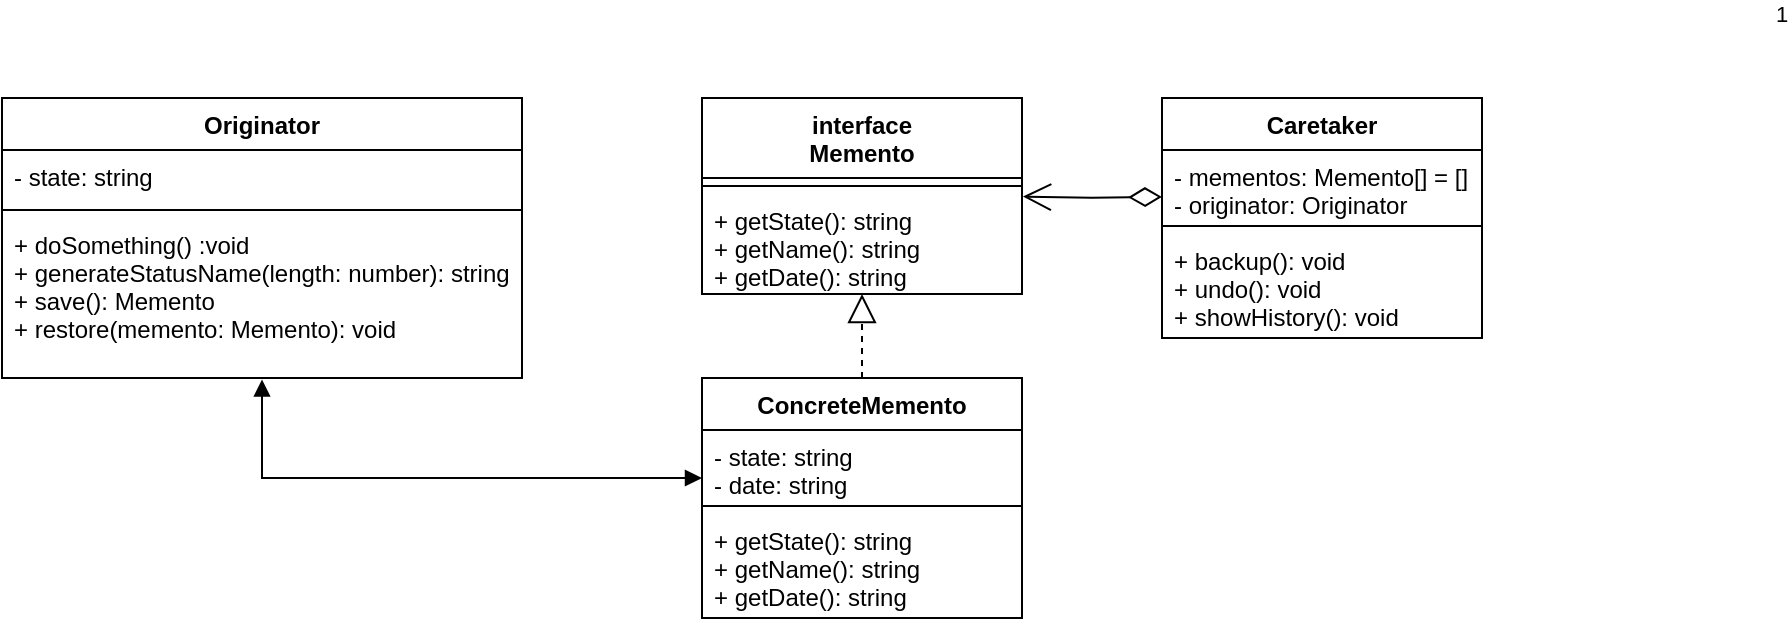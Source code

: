 <mxfile version="20.5.1" type="device"><diagram id="gGzuJLGnT6vpB-0atRcg" name="Страница 1"><mxGraphModel dx="823" dy="451" grid="1" gridSize="10" guides="1" tooltips="1" connect="1" arrows="1" fold="1" page="1" pageScale="1" pageWidth="413" pageHeight="291" math="0" shadow="0"><root><mxCell id="0"/><mxCell id="1" parent="0"/><mxCell id="L1ao2eUgIY1CUgR4Y-NH-1" value="Originator" style="swimlane;fontStyle=1;align=center;verticalAlign=top;childLayout=stackLayout;horizontal=1;startSize=26;horizontalStack=0;resizeParent=1;resizeParentMax=0;resizeLast=0;collapsible=1;marginBottom=0;" vertex="1" parent="1"><mxGeometry x="260" y="80" width="260" height="140" as="geometry"/></mxCell><mxCell id="L1ao2eUgIY1CUgR4Y-NH-2" value="- state: string" style="text;strokeColor=none;fillColor=none;align=left;verticalAlign=top;spacingLeft=4;spacingRight=4;overflow=hidden;rotatable=0;points=[[0,0.5],[1,0.5]];portConstraint=eastwest;" vertex="1" parent="L1ao2eUgIY1CUgR4Y-NH-1"><mxGeometry y="26" width="260" height="26" as="geometry"/></mxCell><mxCell id="L1ao2eUgIY1CUgR4Y-NH-3" value="" style="line;strokeWidth=1;fillColor=none;align=left;verticalAlign=middle;spacingTop=-1;spacingLeft=3;spacingRight=3;rotatable=0;labelPosition=right;points=[];portConstraint=eastwest;strokeColor=inherit;" vertex="1" parent="L1ao2eUgIY1CUgR4Y-NH-1"><mxGeometry y="52" width="260" height="8" as="geometry"/></mxCell><mxCell id="L1ao2eUgIY1CUgR4Y-NH-4" value="+ doSomething() :void&#10;+ generateStatusName(length: number): string&#10;+ save(): Memento&#10;+ restore(memento: Memento): void" style="text;strokeColor=none;fillColor=none;align=left;verticalAlign=top;spacingLeft=4;spacingRight=4;overflow=hidden;rotatable=0;points=[[0,0.5],[1,0.5]];portConstraint=eastwest;" vertex="1" parent="L1ao2eUgIY1CUgR4Y-NH-1"><mxGeometry y="60" width="260" height="80" as="geometry"/></mxCell><mxCell id="L1ao2eUgIY1CUgR4Y-NH-5" value="interface&#10;Memento" style="swimlane;fontStyle=1;align=center;verticalAlign=top;childLayout=stackLayout;horizontal=1;startSize=40;horizontalStack=0;resizeParent=1;resizeParentMax=0;resizeLast=0;collapsible=1;marginBottom=0;" vertex="1" parent="1"><mxGeometry x="610" y="80" width="160" height="98" as="geometry"/></mxCell><mxCell id="L1ao2eUgIY1CUgR4Y-NH-7" value="" style="line;strokeWidth=1;fillColor=none;align=left;verticalAlign=middle;spacingTop=-1;spacingLeft=3;spacingRight=3;rotatable=0;labelPosition=right;points=[];portConstraint=eastwest;strokeColor=inherit;" vertex="1" parent="L1ao2eUgIY1CUgR4Y-NH-5"><mxGeometry y="40" width="160" height="8" as="geometry"/></mxCell><mxCell id="L1ao2eUgIY1CUgR4Y-NH-19" value="1" style="endArrow=open;html=1;endSize=12;startArrow=diamondThin;startSize=14;startFill=0;edgeStyle=orthogonalEdgeStyle;align=left;verticalAlign=bottom;rounded=0;entryX=1.003;entryY=0.026;entryDx=0;entryDy=0;entryPerimeter=0;" edge="1" parent="L1ao2eUgIY1CUgR4Y-NH-5" target="L1ao2eUgIY1CUgR4Y-NH-8"><mxGeometry x="-1" y="-320" relative="1" as="geometry"><mxPoint x="230" y="49.44" as="sourcePoint"/><mxPoint x="70" y="49.44" as="targetPoint"/><mxPoint x="309" y="238" as="offset"/></mxGeometry></mxCell><mxCell id="L1ao2eUgIY1CUgR4Y-NH-8" value="+ getState(): string&#10;+ getName(): string&#10;+ getDate(): string" style="text;strokeColor=none;fillColor=none;align=left;verticalAlign=top;spacingLeft=4;spacingRight=4;overflow=hidden;rotatable=0;points=[[0,0.5],[1,0.5]];portConstraint=eastwest;" vertex="1" parent="L1ao2eUgIY1CUgR4Y-NH-5"><mxGeometry y="48" width="160" height="50" as="geometry"/></mxCell><mxCell id="L1ao2eUgIY1CUgR4Y-NH-9" value="ConcreteMemento" style="swimlane;fontStyle=1;align=center;verticalAlign=top;childLayout=stackLayout;horizontal=1;startSize=26;horizontalStack=0;resizeParent=1;resizeParentMax=0;resizeLast=0;collapsible=1;marginBottom=0;" vertex="1" parent="1"><mxGeometry x="610" y="220" width="160" height="120" as="geometry"/></mxCell><mxCell id="L1ao2eUgIY1CUgR4Y-NH-10" value="- state: string&#10;- date: string" style="text;strokeColor=none;fillColor=none;align=left;verticalAlign=top;spacingLeft=4;spacingRight=4;overflow=hidden;rotatable=0;points=[[0,0.5],[1,0.5]];portConstraint=eastwest;" vertex="1" parent="L1ao2eUgIY1CUgR4Y-NH-9"><mxGeometry y="26" width="160" height="34" as="geometry"/></mxCell><mxCell id="L1ao2eUgIY1CUgR4Y-NH-11" value="" style="line;strokeWidth=1;fillColor=none;align=left;verticalAlign=middle;spacingTop=-1;spacingLeft=3;spacingRight=3;rotatable=0;labelPosition=right;points=[];portConstraint=eastwest;strokeColor=inherit;" vertex="1" parent="L1ao2eUgIY1CUgR4Y-NH-9"><mxGeometry y="60" width="160" height="8" as="geometry"/></mxCell><mxCell id="L1ao2eUgIY1CUgR4Y-NH-12" value="+ getState(): string&#10;+ getName(): string&#10;+ getDate(): string" style="text;strokeColor=none;fillColor=none;align=left;verticalAlign=top;spacingLeft=4;spacingRight=4;overflow=hidden;rotatable=0;points=[[0,0.5],[1,0.5]];portConstraint=eastwest;" vertex="1" parent="L1ao2eUgIY1CUgR4Y-NH-9"><mxGeometry y="68" width="160" height="52" as="geometry"/></mxCell><mxCell id="L1ao2eUgIY1CUgR4Y-NH-13" value="Caretaker" style="swimlane;fontStyle=1;align=center;verticalAlign=top;childLayout=stackLayout;horizontal=1;startSize=26;horizontalStack=0;resizeParent=1;resizeParentMax=0;resizeLast=0;collapsible=1;marginBottom=0;" vertex="1" parent="1"><mxGeometry x="840" y="80" width="160" height="120" as="geometry"/></mxCell><mxCell id="L1ao2eUgIY1CUgR4Y-NH-14" value="- mementos: Memento[] = []&#10;- originator: Originator&#10;" style="text;strokeColor=none;fillColor=none;align=left;verticalAlign=top;spacingLeft=4;spacingRight=4;overflow=hidden;rotatable=0;points=[[0,0.5],[1,0.5]];portConstraint=eastwest;" vertex="1" parent="L1ao2eUgIY1CUgR4Y-NH-13"><mxGeometry y="26" width="160" height="34" as="geometry"/></mxCell><mxCell id="L1ao2eUgIY1CUgR4Y-NH-15" value="" style="line;strokeWidth=1;fillColor=none;align=left;verticalAlign=middle;spacingTop=-1;spacingLeft=3;spacingRight=3;rotatable=0;labelPosition=right;points=[];portConstraint=eastwest;strokeColor=inherit;" vertex="1" parent="L1ao2eUgIY1CUgR4Y-NH-13"><mxGeometry y="60" width="160" height="8" as="geometry"/></mxCell><mxCell id="L1ao2eUgIY1CUgR4Y-NH-16" value="+ backup(): void&#10;+ undo(): void&#10;+ showHistory(): void&#10;&#10;" style="text;strokeColor=none;fillColor=none;align=left;verticalAlign=top;spacingLeft=4;spacingRight=4;overflow=hidden;rotatable=0;points=[[0,0.5],[1,0.5]];portConstraint=eastwest;" vertex="1" parent="L1ao2eUgIY1CUgR4Y-NH-13"><mxGeometry y="68" width="160" height="52" as="geometry"/></mxCell><mxCell id="L1ao2eUgIY1CUgR4Y-NH-17" value="" style="endArrow=block;dashed=1;endFill=0;endSize=12;html=1;rounded=0;entryX=0.5;entryY=1;entryDx=0;entryDy=0;entryPerimeter=0;exitX=0.5;exitY=0;exitDx=0;exitDy=0;" edge="1" parent="1" source="L1ao2eUgIY1CUgR4Y-NH-9" target="L1ao2eUgIY1CUgR4Y-NH-8"><mxGeometry width="160" relative="1" as="geometry"><mxPoint x="430" y="230" as="sourcePoint"/><mxPoint x="590" y="230" as="targetPoint"/></mxGeometry></mxCell><mxCell id="L1ao2eUgIY1CUgR4Y-NH-20" value="" style="endArrow=block;startArrow=block;endFill=1;startFill=1;html=1;rounded=0;exitX=0.5;exitY=1.009;exitDx=0;exitDy=0;exitPerimeter=0;" edge="1" parent="1" source="L1ao2eUgIY1CUgR4Y-NH-4"><mxGeometry width="160" relative="1" as="geometry"><mxPoint x="450" y="270" as="sourcePoint"/><mxPoint x="610" y="270" as="targetPoint"/><Array as="points"><mxPoint x="390" y="270"/></Array></mxGeometry></mxCell></root></mxGraphModel></diagram></mxfile>